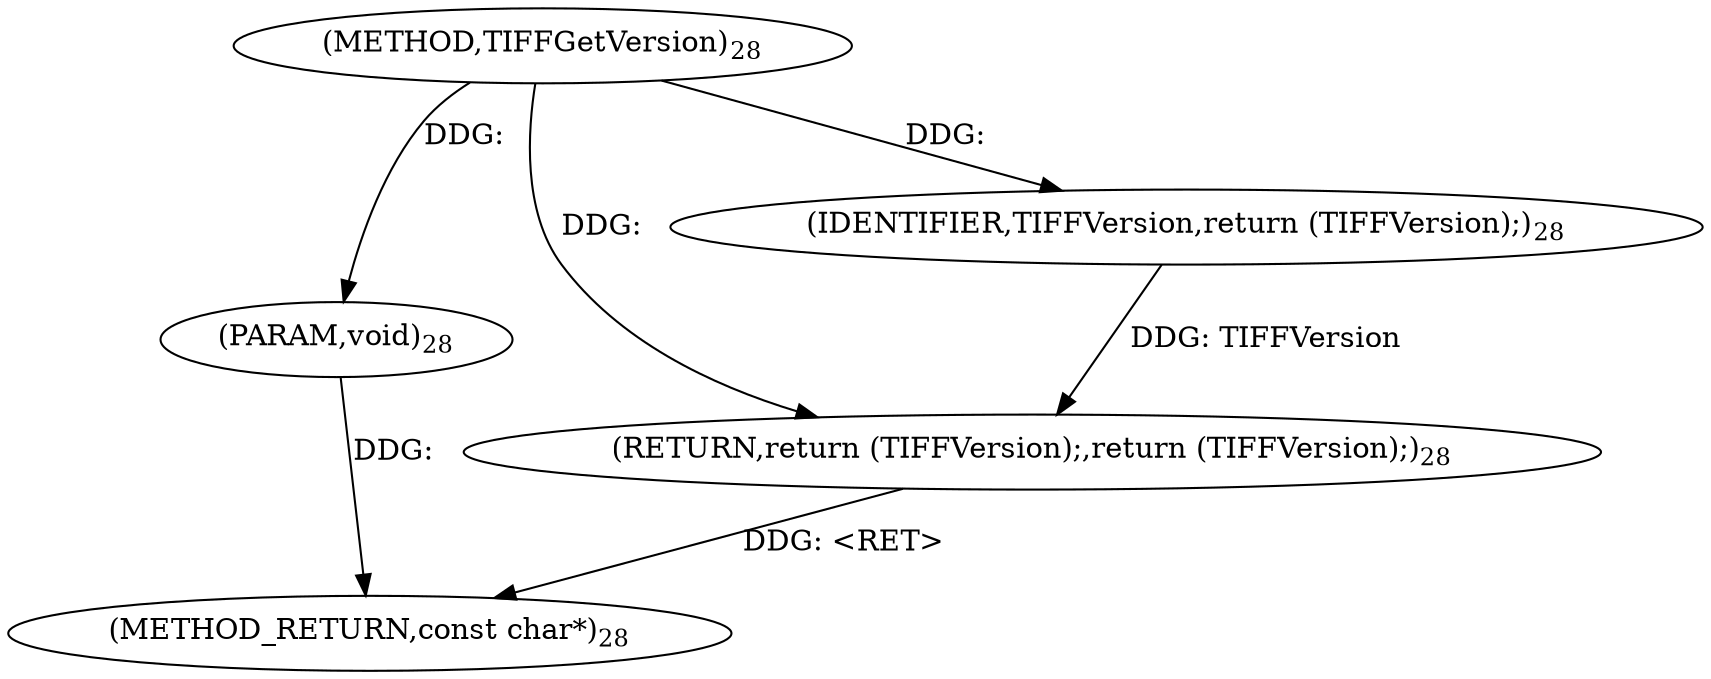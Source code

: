 digraph "TIFFGetVersion" {  
"4641" [label = <(METHOD,TIFFGetVersion)<SUB>28</SUB>> ]
"4646" [label = <(METHOD_RETURN,const char*)<SUB>28</SUB>> ]
"4642" [label = <(PARAM,void)<SUB>28</SUB>> ]
"4644" [label = <(RETURN,return (TIFFVersion);,return (TIFFVersion);)<SUB>28</SUB>> ]
"4645" [label = <(IDENTIFIER,TIFFVersion,return (TIFFVersion);)<SUB>28</SUB>> ]
  "4644" -> "4646"  [ label = "DDG: &lt;RET&gt;"] 
  "4642" -> "4646"  [ label = "DDG: "] 
  "4641" -> "4642"  [ label = "DDG: "] 
  "4645" -> "4644"  [ label = "DDG: TIFFVersion"] 
  "4641" -> "4644"  [ label = "DDG: "] 
  "4641" -> "4645"  [ label = "DDG: "] 
}

